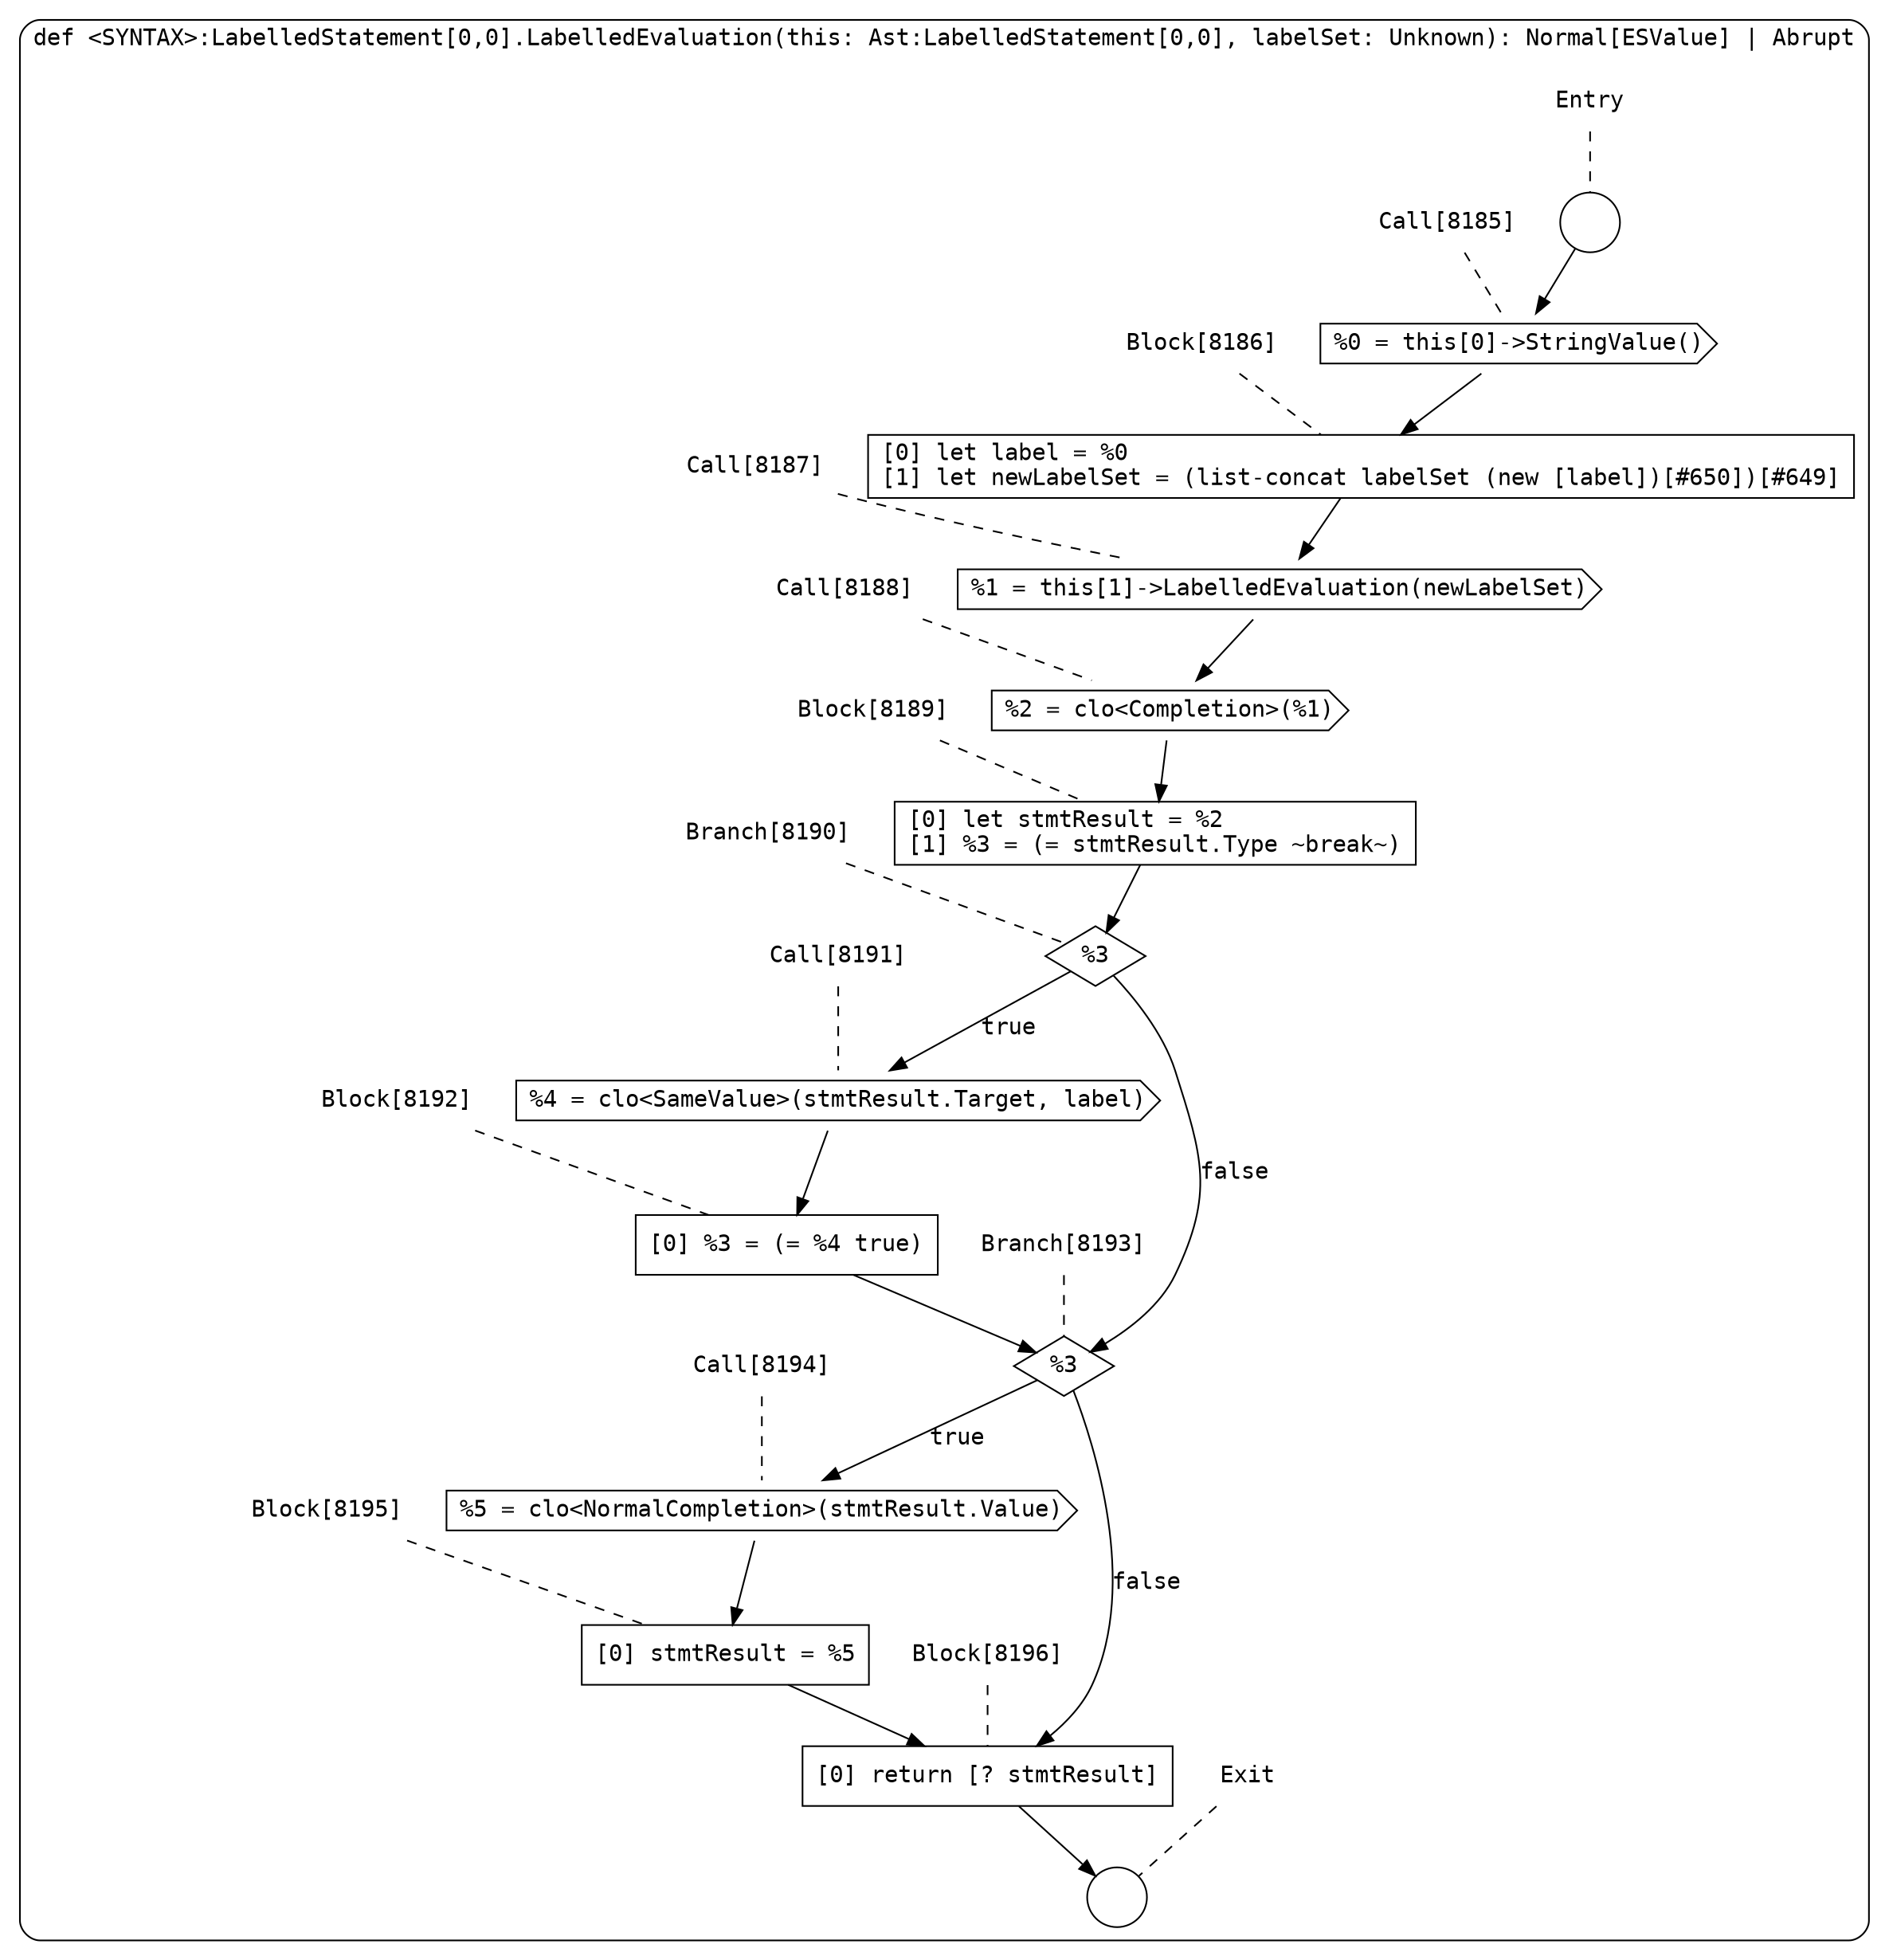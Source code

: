 digraph {
  graph [fontname = "Consolas"]
  node [fontname = "Consolas"]
  edge [fontname = "Consolas"]
  subgraph cluster1489 {
    label = "def <SYNTAX>:LabelledStatement[0,0].LabelledEvaluation(this: Ast:LabelledStatement[0,0], labelSet: Unknown): Normal[ESValue] | Abrupt"
    style = rounded
    cluster1489_entry_name [shape=none, label=<<font color="black">Entry</font>>]
    cluster1489_entry_name -> cluster1489_entry [arrowhead=none, color="black", style=dashed]
    cluster1489_entry [shape=circle label=" " color="black" fillcolor="white" style=filled]
    cluster1489_entry -> node8185 [color="black"]
    cluster1489_exit_name [shape=none, label=<<font color="black">Exit</font>>]
    cluster1489_exit_name -> cluster1489_exit [arrowhead=none, color="black", style=dashed]
    cluster1489_exit [shape=circle label=" " color="black" fillcolor="white" style=filled]
    node8185_name [shape=none, label=<<font color="black">Call[8185]</font>>]
    node8185_name -> node8185 [arrowhead=none, color="black", style=dashed]
    node8185 [shape=cds, label=<<font color="black">%0 = this[0]-&gt;StringValue()</font>> color="black" fillcolor="white", style=filled]
    node8185 -> node8186 [color="black"]
    node8186_name [shape=none, label=<<font color="black">Block[8186]</font>>]
    node8186_name -> node8186 [arrowhead=none, color="black", style=dashed]
    node8186 [shape=box, label=<<font color="black">[0] let label = %0<BR ALIGN="LEFT"/>[1] let newLabelSet = (list-concat labelSet (new [label])[#650])[#649]<BR ALIGN="LEFT"/></font>> color="black" fillcolor="white", style=filled]
    node8186 -> node8187 [color="black"]
    node8187_name [shape=none, label=<<font color="black">Call[8187]</font>>]
    node8187_name -> node8187 [arrowhead=none, color="black", style=dashed]
    node8187 [shape=cds, label=<<font color="black">%1 = this[1]-&gt;LabelledEvaluation(newLabelSet)</font>> color="black" fillcolor="white", style=filled]
    node8187 -> node8188 [color="black"]
    node8188_name [shape=none, label=<<font color="black">Call[8188]</font>>]
    node8188_name -> node8188 [arrowhead=none, color="black", style=dashed]
    node8188 [shape=cds, label=<<font color="black">%2 = clo&lt;Completion&gt;(%1)</font>> color="black" fillcolor="white", style=filled]
    node8188 -> node8189 [color="black"]
    node8189_name [shape=none, label=<<font color="black">Block[8189]</font>>]
    node8189_name -> node8189 [arrowhead=none, color="black", style=dashed]
    node8189 [shape=box, label=<<font color="black">[0] let stmtResult = %2<BR ALIGN="LEFT"/>[1] %3 = (= stmtResult.Type ~break~)<BR ALIGN="LEFT"/></font>> color="black" fillcolor="white", style=filled]
    node8189 -> node8190 [color="black"]
    node8190_name [shape=none, label=<<font color="black">Branch[8190]</font>>]
    node8190_name -> node8190 [arrowhead=none, color="black", style=dashed]
    node8190 [shape=diamond, label=<<font color="black">%3</font>> color="black" fillcolor="white", style=filled]
    node8190 -> node8191 [label=<<font color="black">true</font>> color="black"]
    node8190 -> node8193 [label=<<font color="black">false</font>> color="black"]
    node8191_name [shape=none, label=<<font color="black">Call[8191]</font>>]
    node8191_name -> node8191 [arrowhead=none, color="black", style=dashed]
    node8191 [shape=cds, label=<<font color="black">%4 = clo&lt;SameValue&gt;(stmtResult.Target, label)</font>> color="black" fillcolor="white", style=filled]
    node8191 -> node8192 [color="black"]
    node8193_name [shape=none, label=<<font color="black">Branch[8193]</font>>]
    node8193_name -> node8193 [arrowhead=none, color="black", style=dashed]
    node8193 [shape=diamond, label=<<font color="black">%3</font>> color="black" fillcolor="white", style=filled]
    node8193 -> node8194 [label=<<font color="black">true</font>> color="black"]
    node8193 -> node8196 [label=<<font color="black">false</font>> color="black"]
    node8192_name [shape=none, label=<<font color="black">Block[8192]</font>>]
    node8192_name -> node8192 [arrowhead=none, color="black", style=dashed]
    node8192 [shape=box, label=<<font color="black">[0] %3 = (= %4 true)<BR ALIGN="LEFT"/></font>> color="black" fillcolor="white", style=filled]
    node8192 -> node8193 [color="black"]
    node8194_name [shape=none, label=<<font color="black">Call[8194]</font>>]
    node8194_name -> node8194 [arrowhead=none, color="black", style=dashed]
    node8194 [shape=cds, label=<<font color="black">%5 = clo&lt;NormalCompletion&gt;(stmtResult.Value)</font>> color="black" fillcolor="white", style=filled]
    node8194 -> node8195 [color="black"]
    node8196_name [shape=none, label=<<font color="black">Block[8196]</font>>]
    node8196_name -> node8196 [arrowhead=none, color="black", style=dashed]
    node8196 [shape=box, label=<<font color="black">[0] return [? stmtResult]<BR ALIGN="LEFT"/></font>> color="black" fillcolor="white", style=filled]
    node8196 -> cluster1489_exit [color="black"]
    node8195_name [shape=none, label=<<font color="black">Block[8195]</font>>]
    node8195_name -> node8195 [arrowhead=none, color="black", style=dashed]
    node8195 [shape=box, label=<<font color="black">[0] stmtResult = %5<BR ALIGN="LEFT"/></font>> color="black" fillcolor="white", style=filled]
    node8195 -> node8196 [color="black"]
  }
}